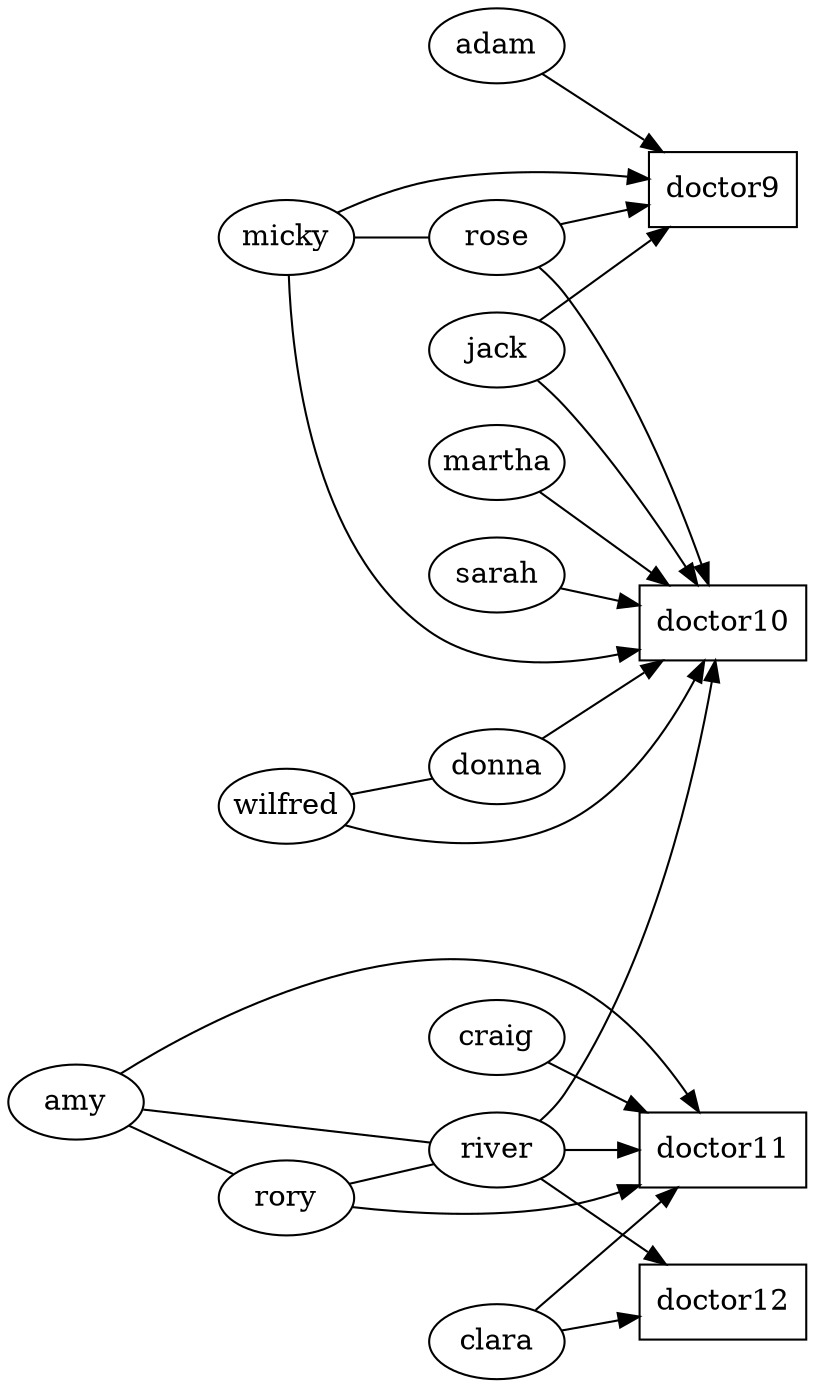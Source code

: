digraph DoctorWho {
rankdir="LR"
node [shape=box]; doctor9; doctor10; doctor11; doctor12;
node [shape=oval,fixedsize=true,width=0.9]; rose; jack; adam; micky; martha; donna; wilfred; sarah; river; amy; rory; clara; craig;


rose->doctor9;
jack->doctor9;
rose->doctor10;
adam->doctor9;
jack->doctor10;
micky->doctor9;
micky->rose [dir=none];
micky->doctor10;
martha->doctor10;
donna->doctor10;
wilfred->doctor10;
wilfred->donna [dir=none];
sarah->doctor10;
river->doctor10;
river->doctor11;
river->doctor12;
amy->doctor11;
rory->doctor11;
amy->rory [dir=none];
amy->river [dir=none];
rory->river [dir=none];
clara->doctor11;
clara->doctor12;
craig->doctor11;


overlap=false
fontsize=12;
}